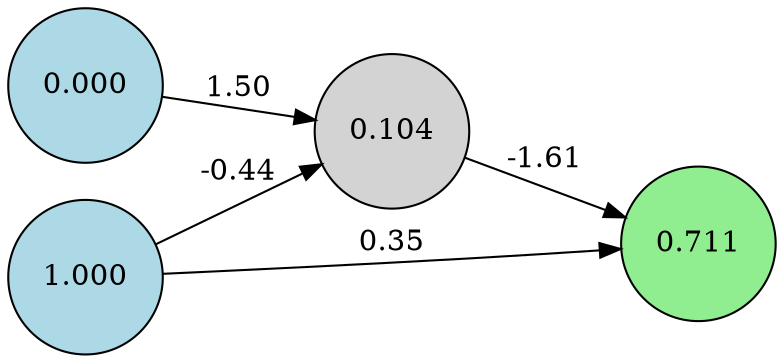 digraph neat {
  rankdir=LR;
  node [shape=circle];
  node0 [label="0.000", style=filled, fillcolor=lightblue];
  node1 [label="1.000", style=filled, fillcolor=lightblue];
  node45 [label="0.711", style=filled, fillcolor=lightgreen];
  node197 [label="0.104", style=filled, fillcolor=lightgray];
  node0 -> node197 [label="1.50"];
  node197 -> node45 [label="-1.61"];
  node1 -> node197 [label="-0.44"];
  node1 -> node45 [label="0.35"];
}
